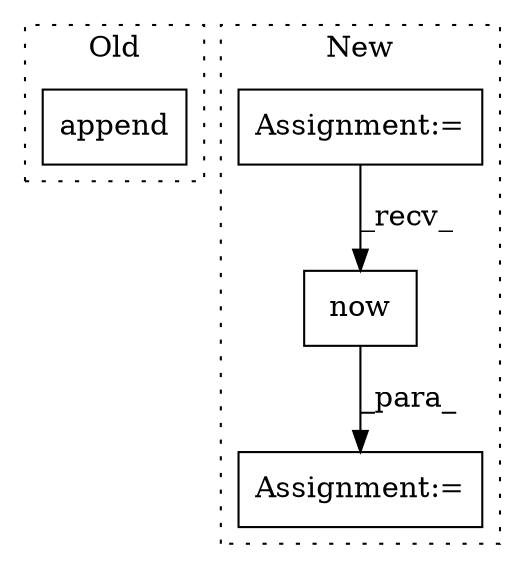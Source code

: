 digraph G {
subgraph cluster0 {
1 [label="append" a="32" s="854,866" l="7,1" shape="box"];
label = "Old";
style="dotted";
}
subgraph cluster1 {
2 [label="now" a="32" s="834" l="5" shape="box"];
3 [label="Assignment:=" a="7" s="815" l="1" shape="box"];
4 [label="Assignment:=" a="7" s="507" l="8" shape="box"];
label = "New";
style="dotted";
}
2 -> 3 [label="_para_"];
4 -> 2 [label="_recv_"];
}